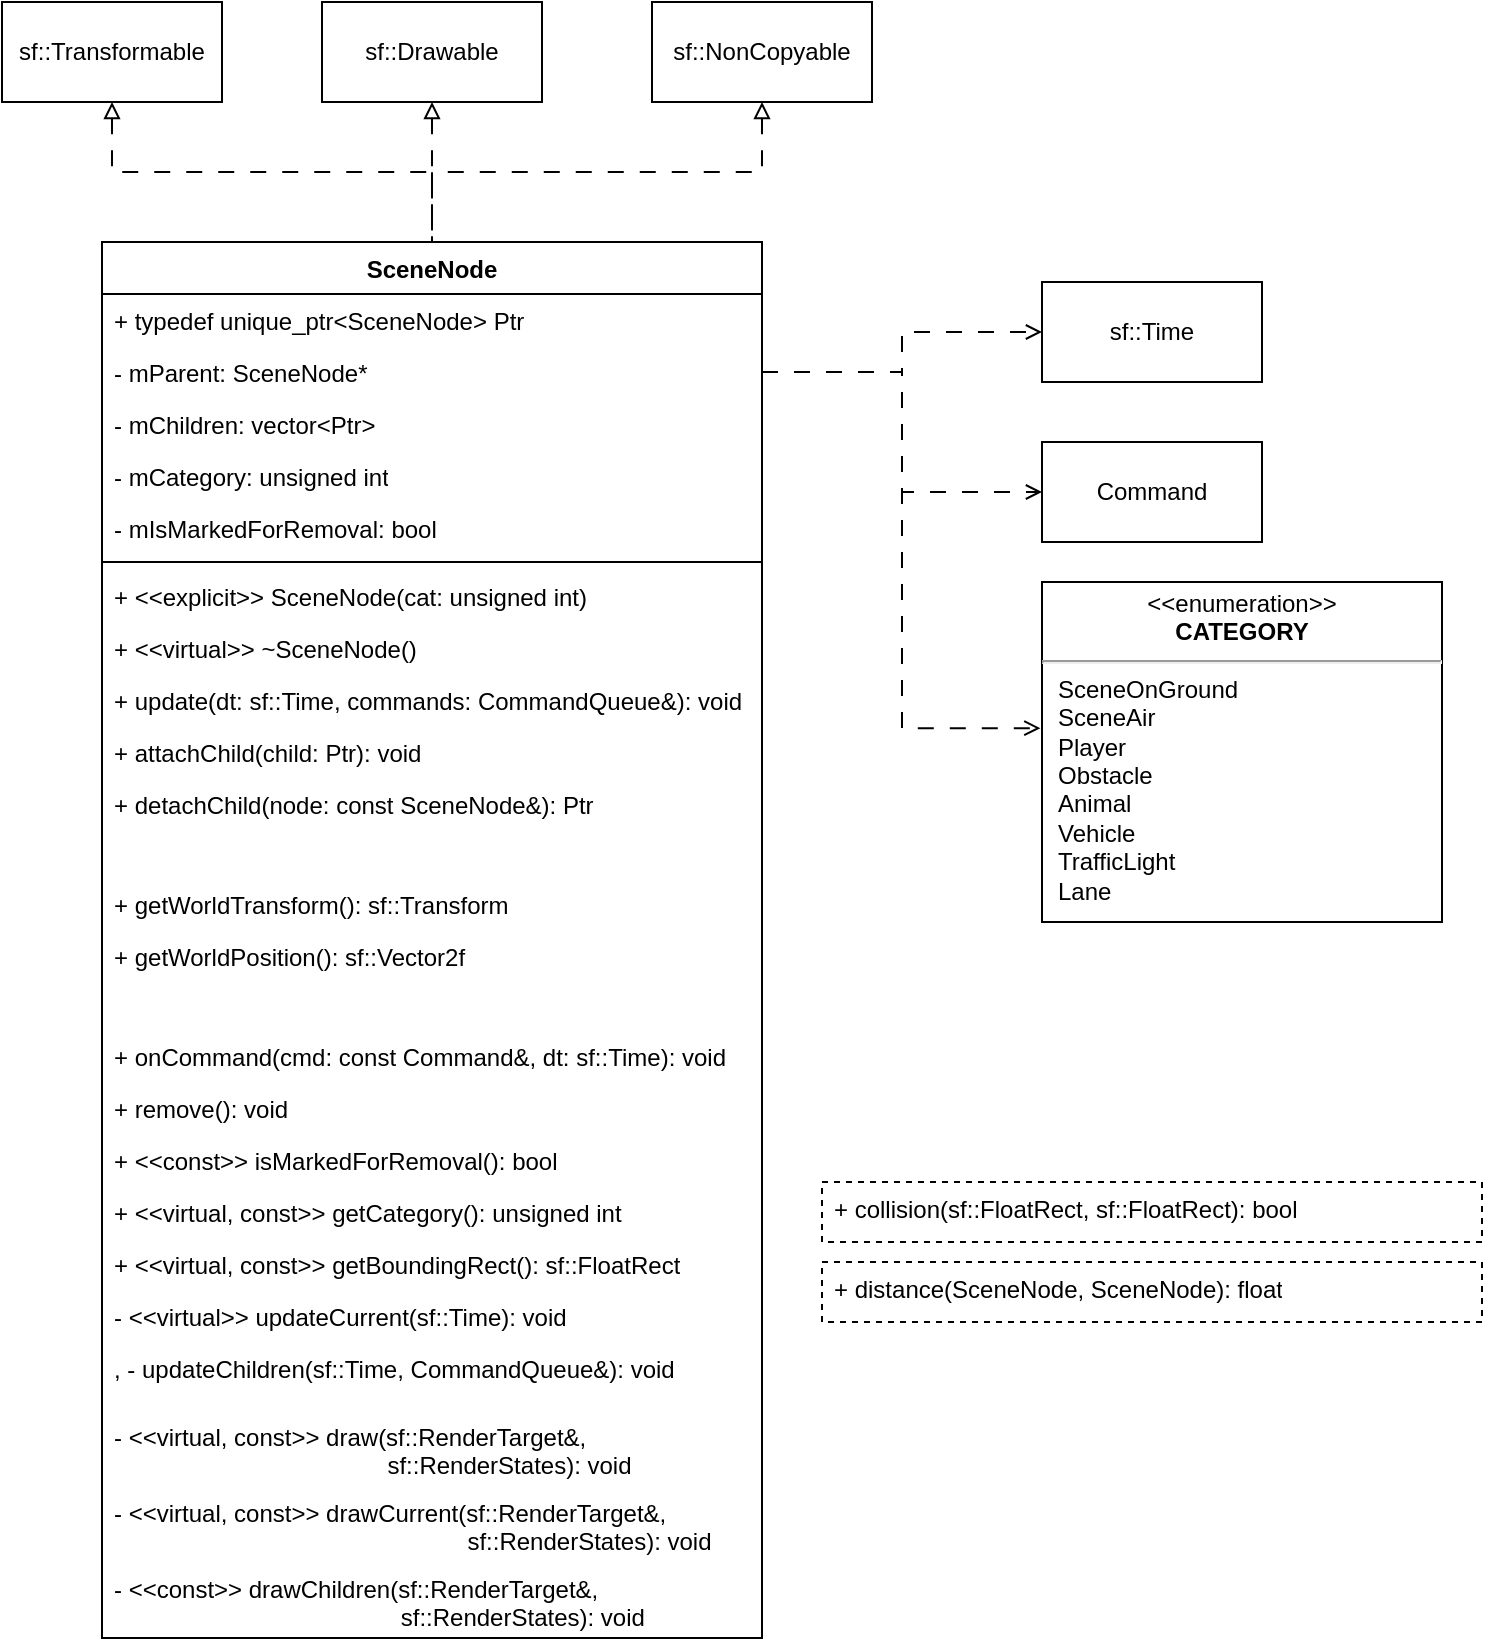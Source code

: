 <mxfile>
    <diagram name="Page-1" id="MYXDUYMXQNMbcBIb65oL">
        <mxGraphModel dx="940" dy="3763" grid="1" gridSize="10" guides="1" tooltips="1" connect="1" arrows="1" fold="1" page="1" pageScale="1" pageWidth="850" pageHeight="1100" math="0" shadow="0">
            <root>
                <mxCell id="0"/>
                <mxCell id="1" parent="0"/>
                <mxCell id="36" value="SceneNode" style="swimlane;fontStyle=1;align=center;verticalAlign=top;childLayout=stackLayout;horizontal=1;startSize=26;horizontalStack=0;resizeParent=1;resizeParentMax=0;resizeLast=0;collapsible=1;marginBottom=0;whiteSpace=wrap;html=1;" parent="1" vertex="1">
                    <mxGeometry x="115" y="-3130" width="330" height="698" as="geometry">
                        <mxRectangle x="-115" y="-2220" width="110" height="30" as="alternateBounds"/>
                    </mxGeometry>
                </mxCell>
                <mxCell id="37" value="+ typedef unique_ptr&amp;lt;SceneNode&amp;gt; Ptr" style="text;strokeColor=none;fillColor=none;align=left;verticalAlign=top;spacingLeft=4;spacingRight=4;overflow=hidden;rotatable=0;points=[[0,0.5],[1,0.5]];portConstraint=eastwest;whiteSpace=wrap;html=1;" parent="36" vertex="1">
                    <mxGeometry y="26" width="330" height="26" as="geometry"/>
                </mxCell>
                <mxCell id="38" value="- mParent: SceneNode*" style="text;strokeColor=none;fillColor=none;align=left;verticalAlign=top;spacingLeft=4;spacingRight=4;overflow=hidden;rotatable=0;points=[[0,0.5],[1,0.5]];portConstraint=eastwest;whiteSpace=wrap;html=1;" parent="36" vertex="1">
                    <mxGeometry y="52" width="330" height="26" as="geometry"/>
                </mxCell>
                <mxCell id="39" value="- mChildren: vector&amp;lt;Ptr&amp;gt;" style="text;strokeColor=none;fillColor=none;align=left;verticalAlign=top;spacingLeft=4;spacingRight=4;overflow=hidden;rotatable=0;points=[[0,0.5],[1,0.5]];portConstraint=eastwest;whiteSpace=wrap;html=1;" parent="36" vertex="1">
                    <mxGeometry y="78" width="330" height="26" as="geometry"/>
                </mxCell>
                <mxCell id="40" value="- mCategory: unsigned int" style="text;strokeColor=none;fillColor=none;align=left;verticalAlign=top;spacingLeft=4;spacingRight=4;overflow=hidden;rotatable=0;points=[[0,0.5],[1,0.5]];portConstraint=eastwest;whiteSpace=wrap;html=1;" parent="36" vertex="1">
                    <mxGeometry y="104" width="330" height="26" as="geometry"/>
                </mxCell>
                <mxCell id="41" value="- mIsMarkedForRemoval: bool" style="text;strokeColor=none;fillColor=none;align=left;verticalAlign=top;spacingLeft=4;spacingRight=4;overflow=hidden;rotatable=0;points=[[0,0.5],[1,0.5]];portConstraint=eastwest;whiteSpace=wrap;html=1;" parent="36" vertex="1">
                    <mxGeometry y="130" width="330" height="26" as="geometry"/>
                </mxCell>
                <mxCell id="42" value="" style="line;strokeWidth=1;fillColor=none;align=left;verticalAlign=middle;spacingTop=-1;spacingLeft=3;spacingRight=3;rotatable=0;labelPosition=right;points=[];portConstraint=eastwest;strokeColor=inherit;" parent="36" vertex="1">
                    <mxGeometry y="156" width="330" height="8" as="geometry"/>
                </mxCell>
                <mxCell id="43" value="+ &amp;lt;&amp;lt;explicit&amp;gt;&amp;gt; SceneNode(cat: unsigned int)" style="text;strokeColor=none;fillColor=none;align=left;verticalAlign=top;spacingLeft=4;spacingRight=4;overflow=hidden;rotatable=0;points=[[0,0.5],[1,0.5]];portConstraint=eastwest;whiteSpace=wrap;html=1;" parent="36" vertex="1">
                    <mxGeometry y="164" width="330" height="26" as="geometry"/>
                </mxCell>
                <mxCell id="44" value="+ &amp;lt;&amp;lt;virtual&amp;gt;&amp;gt; ~SceneNode()" style="text;strokeColor=none;fillColor=none;align=left;verticalAlign=top;spacingLeft=4;spacingRight=4;overflow=hidden;rotatable=0;points=[[0,0.5],[1,0.5]];portConstraint=eastwest;whiteSpace=wrap;html=1;" parent="36" vertex="1">
                    <mxGeometry y="190" width="330" height="26" as="geometry"/>
                </mxCell>
                <mxCell id="45" value="+ update(dt: sf::Time, commands: CommandQueue&amp;amp;): void" style="text;strokeColor=none;fillColor=none;align=left;verticalAlign=top;spacingLeft=4;spacingRight=4;overflow=hidden;rotatable=0;points=[[0,0.5],[1,0.5]];portConstraint=eastwest;whiteSpace=wrap;html=1;" parent="36" vertex="1">
                    <mxGeometry y="216" width="330" height="26" as="geometry"/>
                </mxCell>
                <mxCell id="46" value="+ attachChild(child: Ptr): void" style="text;strokeColor=none;fillColor=none;align=left;verticalAlign=top;spacingLeft=4;spacingRight=4;overflow=hidden;rotatable=0;points=[[0,0.5],[1,0.5]];portConstraint=eastwest;whiteSpace=wrap;html=1;" parent="36" vertex="1">
                    <mxGeometry y="242" width="330" height="26" as="geometry"/>
                </mxCell>
                <mxCell id="47" value="+ detachChild(node: const SceneNode&amp;amp;): Ptr" style="text;strokeColor=none;fillColor=none;align=left;verticalAlign=top;spacingLeft=4;spacingRight=4;overflow=hidden;rotatable=0;points=[[0,0.5],[1,0.5]];portConstraint=eastwest;whiteSpace=wrap;html=1;" parent="36" vertex="1">
                    <mxGeometry y="268" width="330" height="26" as="geometry"/>
                </mxCell>
                <mxCell id="75" value="&lt;font style=&quot;&quot; color=&quot;#ffffff&quot;&gt;+ getParent(): SceneNode*&lt;/font&gt;" style="text;strokeColor=none;fillColor=none;align=left;verticalAlign=top;spacingLeft=4;spacingRight=4;overflow=hidden;rotatable=0;points=[[0,0.5],[1,0.5]];portConstraint=eastwest;whiteSpace=wrap;html=1;" parent="36" vertex="1">
                    <mxGeometry y="294" width="330" height="24" as="geometry"/>
                </mxCell>
                <mxCell id="48" value="+ getWorldTransform(): sf::Transform" style="text;strokeColor=none;fillColor=none;align=left;verticalAlign=top;spacingLeft=4;spacingRight=4;overflow=hidden;rotatable=0;points=[[0,0.5],[1,0.5]];portConstraint=eastwest;whiteSpace=wrap;html=1;" parent="36" vertex="1">
                    <mxGeometry y="318" width="330" height="26" as="geometry"/>
                </mxCell>
                <mxCell id="49" value="+ getWorldPosition(): sf::Vector2f" style="text;strokeColor=none;fillColor=none;align=left;verticalAlign=top;spacingLeft=4;spacingRight=4;overflow=hidden;rotatable=0;points=[[0,0.5],[1,0.5]];portConstraint=eastwest;whiteSpace=wrap;html=1;" parent="36" vertex="1">
                    <mxGeometry y="344" width="330" height="26" as="geometry"/>
                </mxCell>
                <mxCell id="74" value="&lt;font color=&quot;#ffffff&quot;&gt;+ getLocalBounds(): sf::FloatRect&lt;/font&gt;" style="text;strokeColor=none;fillColor=none;align=left;verticalAlign=top;spacingLeft=4;spacingRight=4;overflow=hidden;rotatable=0;points=[[0,0.5],[1,0.5]];portConstraint=eastwest;whiteSpace=wrap;html=1;" parent="36" vertex="1">
                    <mxGeometry y="370" width="330" height="24" as="geometry"/>
                </mxCell>
                <mxCell id="50" value="+ onCommand(cmd: const Command&amp;amp;, dt: sf::Time): void" style="text;strokeColor=none;fillColor=none;align=left;verticalAlign=top;spacingLeft=4;spacingRight=4;overflow=hidden;rotatable=0;points=[[0,0.5],[1,0.5]];portConstraint=eastwest;whiteSpace=wrap;html=1;" parent="36" vertex="1">
                    <mxGeometry y="394" width="330" height="26" as="geometry"/>
                </mxCell>
                <mxCell id="51" value="+ remove(): void" style="text;strokeColor=none;fillColor=none;align=left;verticalAlign=top;spacingLeft=4;spacingRight=4;overflow=hidden;rotatable=0;points=[[0,0.5],[1,0.5]];portConstraint=eastwest;whiteSpace=wrap;html=1;" parent="36" vertex="1">
                    <mxGeometry y="420" width="330" height="26" as="geometry"/>
                </mxCell>
                <mxCell id="52" value="+ &amp;lt;&amp;lt;const&amp;gt;&amp;gt; isMarkedForRemoval(): bool" style="text;strokeColor=none;fillColor=none;align=left;verticalAlign=top;spacingLeft=4;spacingRight=4;overflow=hidden;rotatable=0;points=[[0,0.5],[1,0.5]];portConstraint=eastwest;whiteSpace=wrap;html=1;" parent="36" vertex="1">
                    <mxGeometry y="446" width="330" height="26" as="geometry"/>
                </mxCell>
                <mxCell id="53" value="+ &amp;lt;&amp;lt;virtual, const&amp;gt;&amp;gt; getCategory(): unsigned int" style="text;strokeColor=none;fillColor=none;align=left;verticalAlign=top;spacingLeft=4;spacingRight=4;overflow=hidden;rotatable=0;points=[[0,0.5],[1,0.5]];portConstraint=eastwest;whiteSpace=wrap;html=1;" parent="36" vertex="1">
                    <mxGeometry y="472" width="330" height="26" as="geometry"/>
                </mxCell>
                <mxCell id="56" value="+ &amp;lt;&amp;lt;virtual, const&amp;gt;&amp;gt; getBoundingRect(): sf::FloatRect" style="text;strokeColor=none;fillColor=none;align=left;verticalAlign=top;spacingLeft=4;spacingRight=4;overflow=hidden;rotatable=0;points=[[0,0.5],[1,0.5]];portConstraint=eastwest;whiteSpace=wrap;html=1;" parent="36" vertex="1">
                    <mxGeometry y="498" width="330" height="26" as="geometry"/>
                </mxCell>
                <mxCell id="57" value="- &amp;lt;&amp;lt;virtual&amp;gt;&amp;gt; updateCurrent(sf::Time): void" style="text;strokeColor=none;fillColor=none;align=left;verticalAlign=top;spacingLeft=4;spacingRight=4;overflow=hidden;rotatable=0;points=[[0,0.5],[1,0.5]];portConstraint=eastwest;whiteSpace=wrap;html=1;" parent="36" vertex="1">
                    <mxGeometry y="524" width="330" height="26" as="geometry"/>
                </mxCell>
                <mxCell id="58" value=", - updateChildren(sf::Time,&amp;nbsp;CommandQueue&amp;amp;): void" style="text;strokeColor=none;fillColor=none;align=left;verticalAlign=top;spacingLeft=4;spacingRight=4;overflow=hidden;rotatable=0;points=[[0,0.5],[1,0.5]];portConstraint=eastwest;whiteSpace=wrap;html=1;" parent="36" vertex="1">
                    <mxGeometry y="550" width="330" height="34" as="geometry"/>
                </mxCell>
                <mxCell id="59" value="- &amp;lt;&amp;lt;virtual, const&amp;gt;&amp;gt; draw(sf::RenderTarget&amp;amp;,&amp;nbsp; &amp;nbsp; &amp;nbsp; &amp;nbsp; &lt;span style=&quot;white-space: pre;&quot;&gt;&#9;&lt;/span&gt;&lt;span style=&quot;white-space: pre;&quot;&gt;&#9;&lt;/span&gt;&lt;span style=&quot;white-space: pre;&quot;&gt;&#9;&lt;/span&gt;&lt;span style=&quot;white-space: pre;&quot;&gt;&#9;&lt;/span&gt;&lt;span style=&quot;white-space: pre;&quot;&gt;&#9;&lt;/span&gt;&amp;nbsp;sf::RenderStates): void" style="text;strokeColor=none;fillColor=none;align=left;verticalAlign=top;spacingLeft=4;spacingRight=4;overflow=hidden;rotatable=0;points=[[0,0.5],[1,0.5]];portConstraint=eastwest;whiteSpace=wrap;html=1;" parent="36" vertex="1">
                    <mxGeometry y="584" width="330" height="38" as="geometry"/>
                </mxCell>
                <mxCell id="60" value="- &amp;lt;&amp;lt;virtual, const&amp;gt;&amp;gt; drawCurrent(sf::RenderTarget&amp;amp;, &lt;br&gt;&lt;span style=&quot;white-space: pre;&quot;&gt;&#9;&lt;/span&gt;&lt;span style=&quot;white-space: pre;&quot;&gt;&#9;&lt;/span&gt;&lt;span style=&quot;white-space: pre;&quot;&gt;&#9;&lt;/span&gt;&lt;span style=&quot;white-space: pre;&quot;&gt;&#9;&lt;span style=&quot;white-space: pre;&quot;&gt;&#9;&lt;/span&gt;&lt;span style=&quot;white-space: pre;&quot;&gt;&#9;&lt;/span&gt; &lt;/span&gt;&amp;nbsp; &amp;nbsp; sf::RenderStates): void" style="text;strokeColor=none;fillColor=none;align=left;verticalAlign=top;spacingLeft=4;spacingRight=4;overflow=hidden;rotatable=0;points=[[0,0.5],[1,0.5]];portConstraint=eastwest;whiteSpace=wrap;html=1;" parent="36" vertex="1">
                    <mxGeometry y="622" width="330" height="38" as="geometry"/>
                </mxCell>
                <mxCell id="61" value="- &amp;lt;&amp;lt;const&amp;gt;&amp;gt; drawChildren(sf::RenderTarget&amp;amp;, &lt;br&gt;&lt;span style=&quot;white-space: pre;&quot;&gt;&#9;&lt;/span&gt;&lt;span style=&quot;white-space: pre;&quot;&gt;&#9;&lt;/span&gt;&lt;span style=&quot;white-space: pre;&quot;&gt;&#9;&lt;/span&gt;&lt;span style=&quot;white-space: pre;&quot;&gt;&#9;&lt;span style=&quot;white-space: pre;&quot;&gt;&#9;&lt;/span&gt; &lt;/span&gt;&amp;nbsp;&amp;nbsp;sf::RenderStates): void" style="text;strokeColor=none;fillColor=none;align=left;verticalAlign=top;spacingLeft=4;spacingRight=4;overflow=hidden;rotatable=0;points=[[0,0.5],[1,0.5]];portConstraint=eastwest;whiteSpace=wrap;html=1;" parent="36" vertex="1">
                    <mxGeometry y="660" width="330" height="38" as="geometry"/>
                </mxCell>
                <mxCell id="62" value="&lt;p style=&quot;margin:0px;margin-top:4px;text-align:center;&quot;&gt;&amp;lt;&amp;lt;enumeration&amp;gt;&amp;gt;&lt;br&gt;&lt;b&gt;CATEGORY&lt;/b&gt;&lt;/p&gt;&lt;hr&gt;&lt;p style=&quot;margin:0px;margin-left:8px;text-align:left;&quot;&gt;SceneOnGround&lt;/p&gt;&lt;p style=&quot;margin:0px;margin-left:8px;text-align:left;&quot;&gt;SceneAir&lt;/p&gt;&lt;p style=&quot;margin:0px;margin-left:8px;text-align:left;&quot;&gt;Player&lt;/p&gt;&lt;p style=&quot;margin:0px;margin-left:8px;text-align:left;&quot;&gt;Obstacle&lt;/p&gt;&lt;p style=&quot;margin:0px;margin-left:8px;text-align:left;&quot;&gt;Animal&lt;/p&gt;&lt;p style=&quot;margin:0px;margin-left:8px;text-align:left;&quot;&gt;Vehicle&lt;/p&gt;&lt;p style=&quot;margin:0px;margin-left:8px;text-align:left;&quot;&gt;TrafficLight&lt;/p&gt;&lt;p style=&quot;margin:0px;margin-left:8px;text-align:left;&quot;&gt;Lane&lt;/p&gt;" style="shape=rect;html=1;overflow=fill;whiteSpace=wrap;" parent="1" vertex="1">
                    <mxGeometry x="585" y="-2960" width="200" height="170" as="geometry"/>
                </mxCell>
                <mxCell id="63" style="edgeStyle=orthogonalEdgeStyle;rounded=0;orthogonalLoop=1;jettySize=auto;html=1;exitX=1;exitY=0.5;exitDx=0;exitDy=0;entryX=-0.004;entryY=0.43;entryDx=0;entryDy=0;entryPerimeter=0;endArrow=open;endFill=0;dashed=1;dashPattern=8 8;" parent="1" source="38" target="62" edge="1">
                    <mxGeometry relative="1" as="geometry"/>
                </mxCell>
                <mxCell id="64" style="edgeStyle=orthogonalEdgeStyle;rounded=0;orthogonalLoop=1;jettySize=auto;html=1;exitX=0.5;exitY=1;exitDx=0;exitDy=0;entryX=0.5;entryY=0;entryDx=0;entryDy=0;endArrow=none;endFill=0;startArrow=block;startFill=0;dashed=1;dashPattern=8 8;" parent="1" source="65" target="36" edge="1">
                    <mxGeometry relative="1" as="geometry"/>
                </mxCell>
                <mxCell id="65" value="sf::Transformable" style="html=1;whiteSpace=wrap;" parent="1" vertex="1">
                    <mxGeometry x="65" y="-3250" width="110" height="50" as="geometry"/>
                </mxCell>
                <mxCell id="66" style="edgeStyle=orthogonalEdgeStyle;rounded=0;orthogonalLoop=1;jettySize=auto;html=1;exitX=0.5;exitY=1;exitDx=0;exitDy=0;entryX=0.5;entryY=0;entryDx=0;entryDy=0;endArrow=none;endFill=0;dashed=1;dashPattern=8 8;startArrow=block;startFill=0;" parent="1" source="67" target="36" edge="1">
                    <mxGeometry relative="1" as="geometry"/>
                </mxCell>
                <mxCell id="67" value="sf::Drawable" style="html=1;whiteSpace=wrap;" parent="1" vertex="1">
                    <mxGeometry x="225" y="-3250" width="110" height="50" as="geometry"/>
                </mxCell>
                <mxCell id="68" style="edgeStyle=orthogonalEdgeStyle;rounded=0;orthogonalLoop=1;jettySize=auto;html=1;exitX=0.5;exitY=1;exitDx=0;exitDy=0;entryX=0.5;entryY=0;entryDx=0;entryDy=0;endArrow=none;endFill=0;dashed=1;dashPattern=8 8;startArrow=block;startFill=0;" parent="1" source="69" target="36" edge="1">
                    <mxGeometry relative="1" as="geometry"/>
                </mxCell>
                <mxCell id="69" value="sf::NonCopyable" style="html=1;whiteSpace=wrap;" parent="1" vertex="1">
                    <mxGeometry x="390" y="-3250" width="110" height="50" as="geometry"/>
                </mxCell>
                <mxCell id="70" value="sf::Time" style="html=1;whiteSpace=wrap;" parent="1" vertex="1">
                    <mxGeometry x="585" y="-3110" width="110" height="50" as="geometry"/>
                </mxCell>
                <mxCell id="71" style="edgeStyle=orthogonalEdgeStyle;rounded=0;orthogonalLoop=1;jettySize=auto;html=1;entryX=0;entryY=0.5;entryDx=0;entryDy=0;dashed=1;dashPattern=8 8;endArrow=open;endFill=0;" parent="1" source="38" target="70" edge="1">
                    <mxGeometry relative="1" as="geometry"/>
                </mxCell>
                <mxCell id="72" value="Command" style="html=1;whiteSpace=wrap;" parent="1" vertex="1">
                    <mxGeometry x="585" y="-3030" width="110" height="50" as="geometry"/>
                </mxCell>
                <mxCell id="73" style="edgeStyle=orthogonalEdgeStyle;rounded=0;orthogonalLoop=1;jettySize=auto;html=1;exitX=1;exitY=0.5;exitDx=0;exitDy=0;entryX=0;entryY=0.5;entryDx=0;entryDy=0;dashed=1;dashPattern=8 8;endArrow=open;endFill=0;" parent="1" source="38" target="72" edge="1">
                    <mxGeometry relative="1" as="geometry"/>
                </mxCell>
                <mxCell id="76" value="+ collision(sf::FloatRect, sf::FloatRect): bool" style="text;strokeColor=default;fillColor=none;align=left;verticalAlign=top;spacingLeft=4;spacingRight=4;overflow=hidden;rotatable=0;points=[[0,0.5],[1,0.5]];portConstraint=eastwest;whiteSpace=wrap;html=1;dashed=1;" vertex="1" parent="1">
                    <mxGeometry x="475" y="-2660" width="330" height="30" as="geometry"/>
                </mxCell>
                <mxCell id="77" value="+ distance(SceneNode, SceneNode): float" style="text;strokeColor=default;fillColor=none;align=left;verticalAlign=top;spacingLeft=4;spacingRight=4;overflow=hidden;rotatable=0;points=[[0,0.5],[1,0.5]];portConstraint=eastwest;whiteSpace=wrap;html=1;dashed=1;" vertex="1" parent="1">
                    <mxGeometry x="475" y="-2620" width="330" height="30" as="geometry"/>
                </mxCell>
            </root>
        </mxGraphModel>
    </diagram>
</mxfile>
